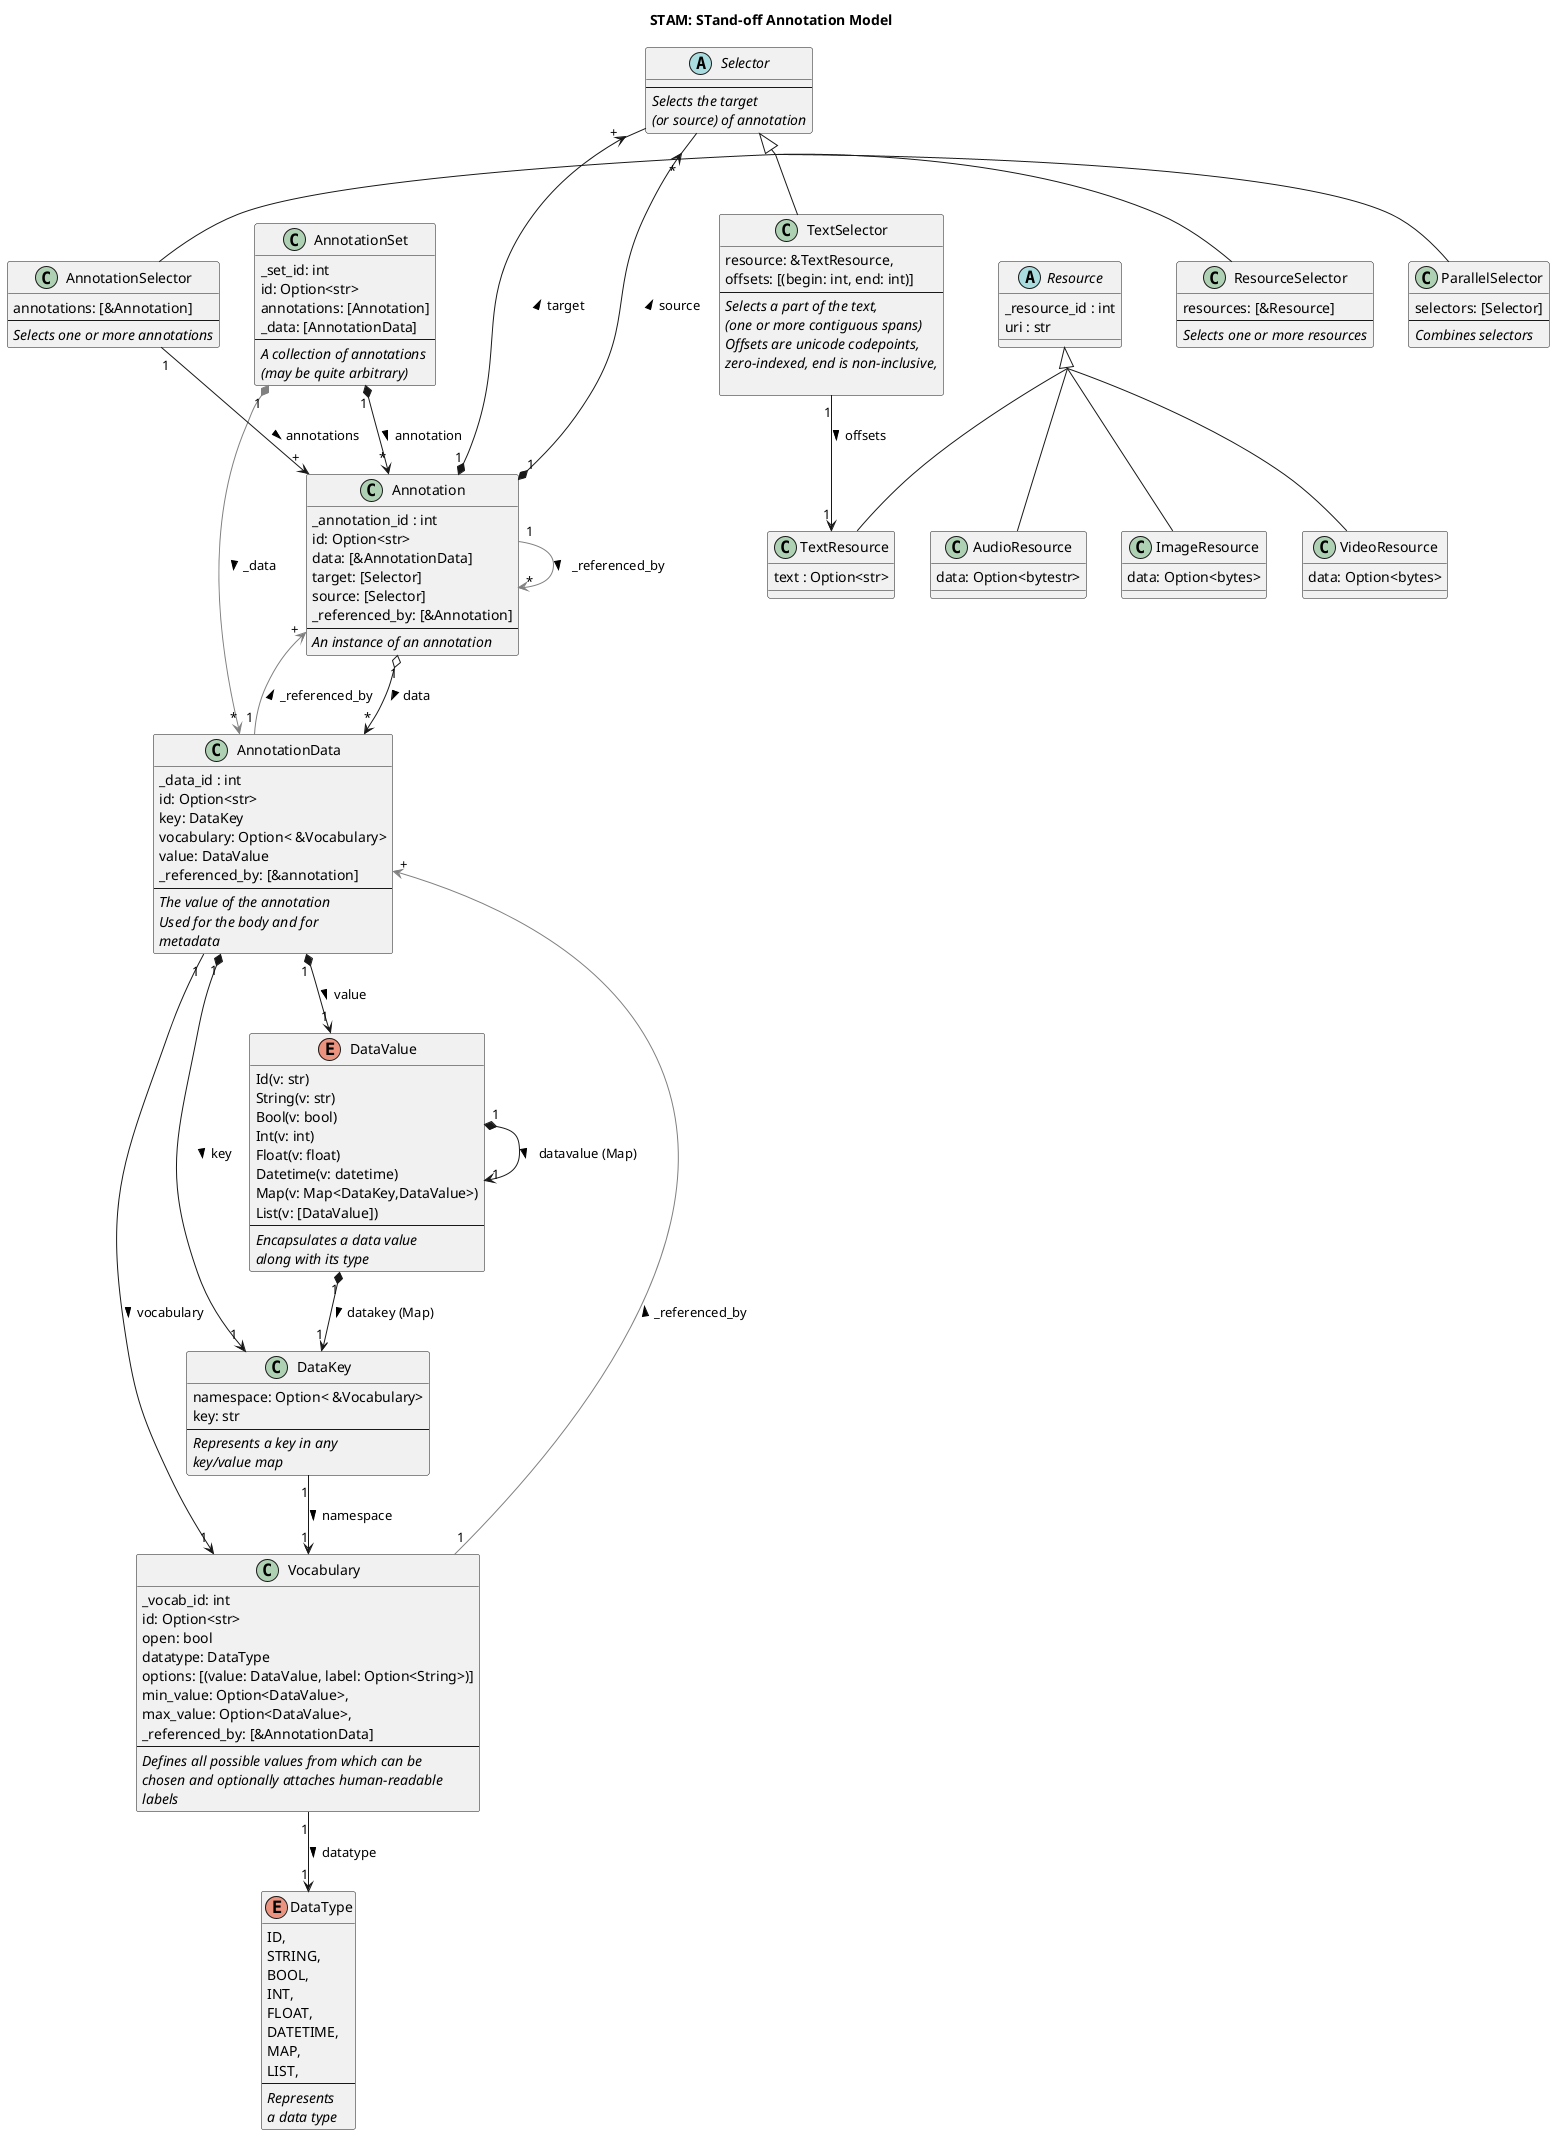 @startuml

skinparam groupInheritance 2

title "STAM: STand-off Annotation Model"

abstract class Resource {
    _resource_id : int
     uri : str
}

class TextResource {
    text : Option<str>
}

class AudioResource {
    data: Option<bytestr>
}

class ImageResource {
    data: Option<bytes>
}

class VideoResource {
    data: Option<bytes>
}

Resource <|-- TextResource
Resource <|-- AudioResource
Resource <|-- ImageResource
Resource <|-- VideoResource

class AnnotationSet {
    _set_id: int
    id: Option<str>
    annotations: [Annotation]
    _data: [AnnotationData]
    --
    <i>A collection of annotations</i>
    <i>(may be quite arbitrary)</i>
}

class Annotation {
    _annotation_id : int
    id: Option<str>
    data: [&AnnotationData]
    target: [Selector]
    source: [Selector]
    _referenced_by: [&Annotation]
    --
    <i>An instance of an annotation</i>
}

abstract class Selector {
    --
    <i>Selects the target</i>
    <i>(or source) of annotation</i>
}

class TextSelector {
    resource: &TextResource,
    offsets: [(begin: int, end: int)]
    ---
    <i>Selects a part of the text,</i>
    <i>(one or more contiguous spans)</i>
    <i>Offsets are unicode codepoints,</i>
    <i>zero-indexed, end is non-inclusive,</i>

}

class ResourceSelector {
    resources: [&Resource]
    ---
    <i>Selects one or more resources</i>
}

class AnnotationSelector {
    annotations: [&Annotation]
    --
    <i>Selects one or more annotations</i>
}

class ParallelSelector {
    selectors: [Selector]
    --
    <i>Combines selectors</i>
}

Selector <|-- TextSelector
Selector <|-- ResourceSelector
Selector <|-- AnnotationSelector
Selector <|-- ParallelSelector





class AnnotationData {
    _data_id : int
    id: Option<str>
    key: DataKey
    vocabulary: Option< &Vocabulary>
    value: DataValue
    _referenced_by: [&annotation]
    --
    <i>The value of the annotation</i>
    <i>Used for the body and for</i>
    <i>metadata</i>
}


class DataKey {
    namespace: Option< &Vocabulary>
    key: str
    --
    <i>Represents a key in any</i>
    <i>key/value map</i>
}


enum DataValue {
    Id(v: str)
    String(v: str)
    Bool(v: bool)
    Int(v: int)
    Float(v: float)
    Datetime(v: datetime)
    Map(v: Map<DataKey,DataValue>)
    List(v: [DataValue])
    --
    <i>Encapsulates a data value</i>
    <i>along with its type</i>
}

enum DataType {
    ID,
    STRING,
    BOOL,
    INT,
    FLOAT,
    DATETIME,
    MAP,
    LIST,
    --
    <i>Represents</i>
    <i>a data type</i>
}

class Vocabulary {
    _vocab_id: int
    id: Option<str>
    open: bool
    datatype: DataType
    options: [(value: DataValue, label: Option<String>)]
    min_value: Option<DataValue>,
    max_value: Option<DataValue>,
    _referenced_by: [&AnnotationData]
    --
    <i>Defines all possible values from which can be</i>
    <i>chosen and optionally attaches human-readable</i>
    <i>labels</i>
}

AnnotationSet "1" *--> "*" Annotation : > annotation
AnnotationSet "1" *-[#gray]-> "*" AnnotationData : > _data

Annotation "1" *--> "+" Selector : > target
Annotation "1" *--> "*" Selector : > source
Annotation "1" o--> "*" AnnotationData : > data
Annotation "1" -[#gray]-> "*" Annotation : > _referenced_by

AnnotationData "1" -[#gray]-> "+" Annotation : > _referenced_by
AnnotationData "1" *--> "1" DataValue : > value
AnnotationData "1" *--> "1" DataKey : > key
AnnotationData "1" --> "1" Vocabulary : > vocabulary

TextSelector "1" --> "1" TextResource : > offsets
AnnotationSelector "1" --> "+" Annotation : > annotations

DataValue "1" *--> "1" DataValue : > datavalue (Map)
DataValue "1" *--> "1" DataKey : > datakey (Map)

DataKey "1" --> "1" Vocabulary : > namespace

Vocabulary "1" --> "1" DataType : > datatype
Vocabulary "1" -[#gray]-> "+" AnnotationData : > _referenced_by
@enduml
